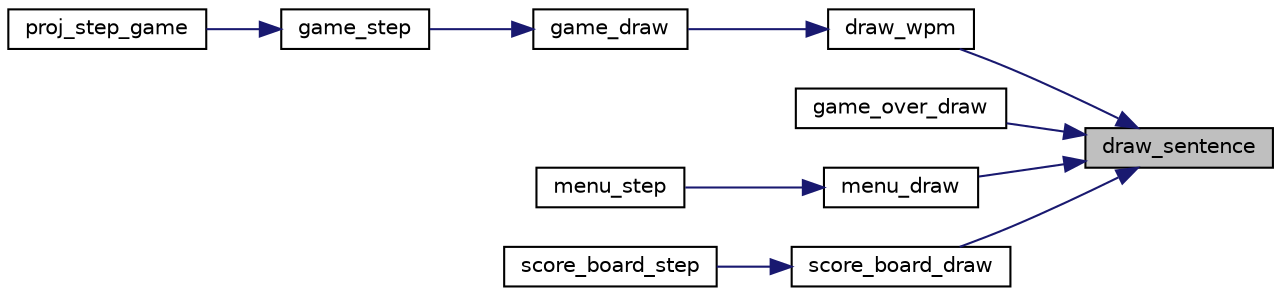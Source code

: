digraph "draw_sentence"
{
 // LATEX_PDF_SIZE
  edge [fontname="Helvetica",fontsize="10",labelfontname="Helvetica",labelfontsize="10"];
  node [fontname="Helvetica",fontsize="10",shape=record];
  rankdir="RL";
  Node1 [label="draw_sentence",height=0.2,width=0.4,color="black", fillcolor="grey75", style="filled", fontcolor="black",tooltip="Draw a whole sentence to the screen. The function separates the letters and marks spaces."];
  Node1 -> Node2 [dir="back",color="midnightblue",fontsize="10",style="solid",fontname="Helvetica"];
  Node2 [label="draw_wpm",height=0.2,width=0.4,color="black", fillcolor="white", style="filled",URL="$group__state.html#gae0e6d68f41db70e3372bcd6130218173",tooltip="Draw the player's live speed."];
  Node2 -> Node3 [dir="back",color="midnightblue",fontsize="10",style="solid",fontname="Helvetica"];
  Node3 [label="game_draw",height=0.2,width=0.4,color="black", fillcolor="white", style="filled",URL="$group__state.html#ga0dec65525a8e25b82783c56f3d557a78",tooltip="Draw a game on the screen. Drawing the game means drawing every necessary element for the game state."];
  Node3 -> Node4 [dir="back",color="midnightblue",fontsize="10",style="solid",fontname="Helvetica"];
  Node4 [label="game_step",height=0.2,width=0.4,color="black", fillcolor="white", style="filled",URL="$group__state.html#gadcf9f503ff3bab6327591bce6f82edc9",tooltip="Draw the game and handle the latest event. This function calls game_draw and game_handle_event."];
  Node4 -> Node5 [dir="back",color="midnightblue",fontsize="10",style="solid",fontname="Helvetica"];
  Node5 [label="proj_step_game",height=0.2,width=0.4,color="black", fillcolor="white", style="filled",URL="$group__proj.html#ga32291401113bb3fa9c0a58437a013371",tooltip="Step function when the state is GAME. This function is needed to use on the step function pointer...."];
  Node1 -> Node6 [dir="back",color="midnightblue",fontsize="10",style="solid",fontname="Helvetica"];
  Node6 [label="game_over_draw",height=0.2,width=0.4,color="black", fillcolor="white", style="filled",URL="$group__state.html#gaf42f0526a8eabb241951f832af0afb3f",tooltip="Draw the game over state."];
  Node1 -> Node7 [dir="back",color="midnightblue",fontsize="10",style="solid",fontname="Helvetica"];
  Node7 [label="menu_draw",height=0.2,width=0.4,color="black", fillcolor="white", style="filled",URL="$group__state.html#gad9ca45d311aa34fff8adbde51c3f4c02",tooltip="Draws the menu to the screen."];
  Node7 -> Node8 [dir="back",color="midnightblue",fontsize="10",style="solid",fontname="Helvetica"];
  Node8 [label="menu_step",height=0.2,width=0.4,color="black", fillcolor="white", style="filled",URL="$group__state.html#ga1553739d257efdaeabc3d59f141ffbd9",tooltip="Handles events and draws the menu."];
  Node1 -> Node9 [dir="back",color="midnightblue",fontsize="10",style="solid",fontname="Helvetica"];
  Node9 [label="score_board_draw",height=0.2,width=0.4,color="black", fillcolor="white", style="filled",URL="$group__state.html#gafe59e043d95ec0c4562fe0c18e1c77c6",tooltip="Draw score board state."];
  Node9 -> Node10 [dir="back",color="midnightblue",fontsize="10",style="solid",fontname="Helvetica"];
  Node10 [label="score_board_step",height=0.2,width=0.4,color="black", fillcolor="white", style="filled",URL="$group__state.html#ga80d7aa6764eb1fb3072a73ef71b76a16",tooltip="Handles events and draws leaderboard."];
}
